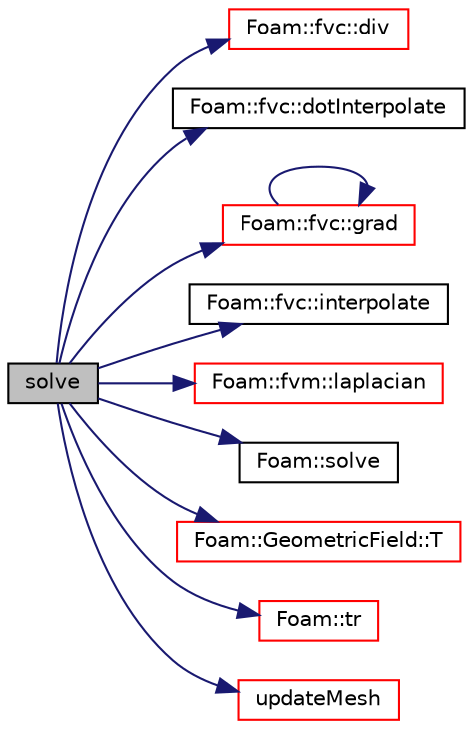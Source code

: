 digraph "solve"
{
  bgcolor="transparent";
  edge [fontname="Helvetica",fontsize="10",labelfontname="Helvetica",labelfontsize="10"];
  node [fontname="Helvetica",fontsize="10",shape=record];
  rankdir="LR";
  Node1 [label="solve",height=0.2,width=0.4,color="black", fillcolor="grey75", style="filled", fontcolor="black"];
  Node1 -> Node2 [color="midnightblue",fontsize="10",style="solid",fontname="Helvetica"];
  Node2 [label="Foam::fvc::div",height=0.2,width=0.4,color="red",URL="$a11014.html#a585533948ad80abfe589d920c641f251"];
  Node1 -> Node3 [color="midnightblue",fontsize="10",style="solid",fontname="Helvetica"];
  Node3 [label="Foam::fvc::dotInterpolate",height=0.2,width=0.4,color="black",URL="$a11014.html#a7a1e652d9529ab4d174f463747fe10b0",tooltip="Interpolate field onto faces. "];
  Node1 -> Node4 [color="midnightblue",fontsize="10",style="solid",fontname="Helvetica"];
  Node4 [label="Foam::fvc::grad",height=0.2,width=0.4,color="red",URL="$a11014.html#a7c00ec90ecc15ed3005255e42c52827a"];
  Node4 -> Node4 [color="midnightblue",fontsize="10",style="solid",fontname="Helvetica"];
  Node1 -> Node5 [color="midnightblue",fontsize="10",style="solid",fontname="Helvetica"];
  Node5 [label="Foam::fvc::interpolate",height=0.2,width=0.4,color="black",URL="$a11014.html#a768cc91e806b7278729a11134de57ecf",tooltip="Interpolate field onto faces using scheme given by Istream. "];
  Node1 -> Node6 [color="midnightblue",fontsize="10",style="solid",fontname="Helvetica"];
  Node6 [label="Foam::fvm::laplacian",height=0.2,width=0.4,color="red",URL="$a11015.html#a05679b154654e47e9f1e2fbd2bc0bae0"];
  Node1 -> Node7 [color="midnightblue",fontsize="10",style="solid",fontname="Helvetica"];
  Node7 [label="Foam::solve",height=0.2,width=0.4,color="black",URL="$a10979.html#a8d0243cca6dbaab978da0126875aa319",tooltip="Solve returning the solution statistics given convergence tolerance. "];
  Node1 -> Node8 [color="midnightblue",fontsize="10",style="solid",fontname="Helvetica"];
  Node8 [label="Foam::GeometricField::T",height=0.2,width=0.4,color="red",URL="$a00933.html#a81751ba6d118bc85e0a992a1c332bd5c",tooltip="Return transpose (only if it is a tensor field) "];
  Node1 -> Node9 [color="midnightblue",fontsize="10",style="solid",fontname="Helvetica"];
  Node9 [label="Foam::tr",height=0.2,width=0.4,color="red",URL="$a10979.html#a16888f82e1accdb4c88dc9573a1dd02e"];
  Node1 -> Node10 [color="midnightblue",fontsize="10",style="solid",fontname="Helvetica"];
  Node10 [label="updateMesh",height=0.2,width=0.4,color="red",URL="$a00560.html#ad57565956fd4064299f4bd3c4eebb1d4",tooltip="Update topology. "];
}
